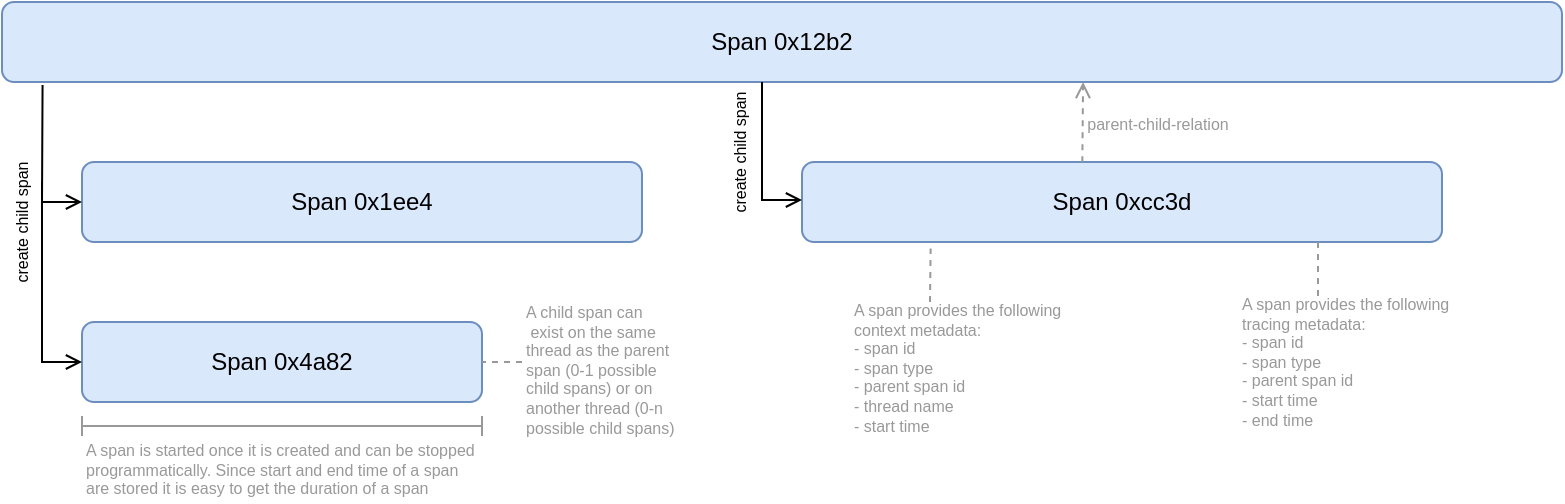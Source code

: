 <mxfile version="21.3.7">
  <diagram name="Seite-1" id="n-zzxeImCiMwwyzZX6F9">
    <mxGraphModel dx="1026" dy="614" grid="1" gridSize="10" guides="1" tooltips="1" connect="1" arrows="1" fold="1" page="1" pageScale="1" pageWidth="827" pageHeight="1169" math="0" shadow="0">
      <root>
        <mxCell id="0" />
        <mxCell id="1" parent="0" />
        <mxCell id="4hPN_xKUDlY_Exep0QY8-1" value="Span 0x12b2" style="rounded=1;whiteSpace=wrap;html=1;fillColor=#dae8fc;strokeColor=#6c8ebf;" vertex="1" parent="1">
          <mxGeometry x="40" y="10" width="780" height="40" as="geometry" />
        </mxCell>
        <mxCell id="4hPN_xKUDlY_Exep0QY8-2" value="Span 0x1ee4" style="rounded=1;whiteSpace=wrap;html=1;fillColor=#dae8fc;strokeColor=#6c8ebf;" vertex="1" parent="1">
          <mxGeometry x="80" y="90" width="280" height="40" as="geometry" />
        </mxCell>
        <mxCell id="4hPN_xKUDlY_Exep0QY8-3" value="Span 0x4a82" style="rounded=1;whiteSpace=wrap;html=1;fillColor=#dae8fc;strokeColor=#6c8ebf;" vertex="1" parent="1">
          <mxGeometry x="80" y="170" width="200" height="40" as="geometry" />
        </mxCell>
        <mxCell id="4hPN_xKUDlY_Exep0QY8-4" value="Span 0xcc3d" style="rounded=1;whiteSpace=wrap;html=1;fillColor=#dae8fc;strokeColor=#6c8ebf;" vertex="1" parent="1">
          <mxGeometry x="440" y="90" width="320" height="40" as="geometry" />
        </mxCell>
        <mxCell id="4hPN_xKUDlY_Exep0QY8-5" value="" style="endArrow=open;html=1;rounded=0;endFill=0;entryX=0;entryY=0.5;entryDx=0;entryDy=0;exitX=0.026;exitY=1.037;exitDx=0;exitDy=0;exitPerimeter=0;" edge="1" parent="1" source="4hPN_xKUDlY_Exep0QY8-1" target="4hPN_xKUDlY_Exep0QY8-2">
          <mxGeometry width="50" height="50" relative="1" as="geometry">
            <mxPoint x="50" y="60" as="sourcePoint" />
            <mxPoint x="50" y="60" as="targetPoint" />
            <Array as="points">
              <mxPoint x="60" y="110" />
            </Array>
          </mxGeometry>
        </mxCell>
        <mxCell id="4hPN_xKUDlY_Exep0QY8-6" value="" style="endArrow=open;html=1;rounded=0;endFill=0;entryX=0;entryY=0.5;entryDx=0;entryDy=0;exitX=0.026;exitY=1.037;exitDx=0;exitDy=0;exitPerimeter=0;" edge="1" parent="1" target="4hPN_xKUDlY_Exep0QY8-3">
          <mxGeometry width="50" height="50" relative="1" as="geometry">
            <mxPoint x="60" y="100" as="sourcePoint" />
            <mxPoint x="80" y="159" as="targetPoint" />
            <Array as="points">
              <mxPoint x="60" y="190" />
            </Array>
          </mxGeometry>
        </mxCell>
        <mxCell id="4hPN_xKUDlY_Exep0QY8-7" value="" style="endArrow=open;html=1;rounded=0;endFill=0;entryX=0;entryY=0.5;entryDx=0;entryDy=0;exitX=0.026;exitY=1.037;exitDx=0;exitDy=0;exitPerimeter=0;" edge="1" parent="1">
          <mxGeometry width="50" height="50" relative="1" as="geometry">
            <mxPoint x="420" y="50" as="sourcePoint" />
            <mxPoint x="440" y="109" as="targetPoint" />
            <Array as="points">
              <mxPoint x="420" y="109" />
            </Array>
          </mxGeometry>
        </mxCell>
        <mxCell id="4hPN_xKUDlY_Exep0QY8-8" value="&lt;font style=&quot;font-size: 8px;&quot;&gt;create child span&lt;/font&gt;" style="text;html=1;strokeColor=none;fillColor=none;align=center;verticalAlign=middle;whiteSpace=wrap;rounded=0;fontSize=8;fontFamily=Helvetica;rotation=270;" vertex="1" parent="1">
          <mxGeometry x="-5" y="110" width="110" height="20" as="geometry" />
        </mxCell>
        <mxCell id="4hPN_xKUDlY_Exep0QY8-9" value="&lt;font style=&quot;font-size: 8px;&quot;&gt;create child span&lt;/font&gt;" style="text;html=1;strokeColor=none;fillColor=none;align=center;verticalAlign=middle;whiteSpace=wrap;rounded=0;fontSize=8;fontFamily=Helvetica;rotation=270;" vertex="1" parent="1">
          <mxGeometry x="354" y="75" width="110" height="20" as="geometry" />
        </mxCell>
        <mxCell id="4hPN_xKUDlY_Exep0QY8-10" value="" style="endArrow=open;html=1;rounded=0;dashed=1;endFill=0;strokeColor=#999999;entryX=0.693;entryY=1;entryDx=0;entryDy=0;entryPerimeter=0;exitX=0.438;exitY=0.002;exitDx=0;exitDy=0;exitPerimeter=0;" edge="1" parent="1" source="4hPN_xKUDlY_Exep0QY8-4" target="4hPN_xKUDlY_Exep0QY8-1">
          <mxGeometry width="50" height="50" relative="1" as="geometry">
            <mxPoint x="599.66" y="90" as="sourcePoint" />
            <mxPoint x="580" y="70" as="targetPoint" />
          </mxGeometry>
        </mxCell>
        <mxCell id="4hPN_xKUDlY_Exep0QY8-11" value="parent-child-relation" style="text;html=1;strokeColor=none;fillColor=none;align=center;verticalAlign=middle;whiteSpace=wrap;rounded=0;fontColor=#999999;fontSize=8;" vertex="1" parent="1">
          <mxGeometry x="578" y="56" width="80" height="30" as="geometry" />
        </mxCell>
        <mxCell id="4hPN_xKUDlY_Exep0QY8-12" value="A child span can &amp;nbsp;exist on the same thread as the parent span (0-1 possible child spans) or on another thread (0-n possible child spans)" style="text;html=1;strokeColor=none;fillColor=none;align=left;verticalAlign=top;whiteSpace=wrap;rounded=0;fontColor=#999999;fontSize=8;" vertex="1" parent="1">
          <mxGeometry x="300" y="154" width="80" height="30" as="geometry" />
        </mxCell>
        <mxCell id="4hPN_xKUDlY_Exep0QY8-14" value="" style="endArrow=none;html=1;rounded=0;dashed=1;endFill=0;strokeColor=#999999;entryX=1;entryY=0.5;entryDx=0;entryDy=0;" edge="1" parent="1" target="4hPN_xKUDlY_Exep0QY8-3">
          <mxGeometry width="50" height="50" relative="1" as="geometry">
            <mxPoint x="300" y="190" as="sourcePoint" />
            <mxPoint x="430" y="200" as="targetPoint" />
          </mxGeometry>
        </mxCell>
        <mxCell id="4hPN_xKUDlY_Exep0QY8-15" value="A span provides the following context metadata:&lt;br&gt;- span id&lt;br&gt;- span type&lt;br&gt;- parent span id&lt;br&gt;- thread name&lt;br&gt;- start time" style="text;html=1;strokeColor=none;fillColor=none;align=left;verticalAlign=top;whiteSpace=wrap;rounded=0;fontColor=#999999;fontSize=8;" vertex="1" parent="1">
          <mxGeometry x="464" y="153" width="120" height="70" as="geometry" />
        </mxCell>
        <mxCell id="4hPN_xKUDlY_Exep0QY8-16" value="" style="endArrow=none;html=1;rounded=0;dashed=1;endFill=0;strokeColor=#999999;entryX=0.201;entryY=1.081;entryDx=0;entryDy=0;entryPerimeter=0;" edge="1" parent="1" target="4hPN_xKUDlY_Exep0QY8-4">
          <mxGeometry width="50" height="50" relative="1" as="geometry">
            <mxPoint x="504" y="160" as="sourcePoint" />
            <mxPoint x="290" y="200" as="targetPoint" />
          </mxGeometry>
        </mxCell>
        <mxCell id="4hPN_xKUDlY_Exep0QY8-17" value="A span provides the following tracing metadata:&lt;br&gt;- span id&lt;br&gt;- span type&lt;br&gt;- parent span id&lt;br&gt;- start time&lt;br&gt;- end time" style="text;html=1;strokeColor=none;fillColor=none;align=left;verticalAlign=top;whiteSpace=wrap;rounded=0;fontColor=#999999;fontSize=8;" vertex="1" parent="1">
          <mxGeometry x="658" y="150" width="120" height="70" as="geometry" />
        </mxCell>
        <mxCell id="4hPN_xKUDlY_Exep0QY8-18" value="" style="endArrow=none;html=1;rounded=0;dashed=1;endFill=0;strokeColor=#999999;entryX=0.201;entryY=1.081;entryDx=0;entryDy=0;entryPerimeter=0;" edge="1" parent="1">
          <mxGeometry width="50" height="50" relative="1" as="geometry">
            <mxPoint x="698" y="157" as="sourcePoint" />
            <mxPoint x="698" y="130" as="targetPoint" />
          </mxGeometry>
        </mxCell>
        <mxCell id="4hPN_xKUDlY_Exep0QY8-19" value="A span is started once it is created and can be stopped programmatically. Since start and end time of a span are stored it is easy to get the duration of a span" style="text;html=1;strokeColor=none;fillColor=none;align=left;verticalAlign=top;whiteSpace=wrap;rounded=0;fontColor=#999999;fontSize=8;" vertex="1" parent="1">
          <mxGeometry x="80" y="223" width="200" height="37" as="geometry" />
        </mxCell>
        <mxCell id="4hPN_xKUDlY_Exep0QY8-20" value="" style="endArrow=none;html=1;rounded=0;endFill=0;strokeColor=#999999;" edge="1" parent="1">
          <mxGeometry width="50" height="50" relative="1" as="geometry">
            <mxPoint x="80" y="227" as="sourcePoint" />
            <mxPoint x="80" y="217" as="targetPoint" />
          </mxGeometry>
        </mxCell>
        <mxCell id="4hPN_xKUDlY_Exep0QY8-21" value="" style="endArrow=none;html=1;rounded=0;endFill=0;strokeColor=#999999;" edge="1" parent="1">
          <mxGeometry width="50" height="50" relative="1" as="geometry">
            <mxPoint x="280" y="227" as="sourcePoint" />
            <mxPoint x="280" y="217" as="targetPoint" />
          </mxGeometry>
        </mxCell>
        <mxCell id="4hPN_xKUDlY_Exep0QY8-22" value="" style="endArrow=none;html=1;rounded=0;endFill=0;strokeColor=#999999;" edge="1" parent="1">
          <mxGeometry width="50" height="50" relative="1" as="geometry">
            <mxPoint x="80" y="222" as="sourcePoint" />
            <mxPoint x="280" y="222" as="targetPoint" />
          </mxGeometry>
        </mxCell>
      </root>
    </mxGraphModel>
  </diagram>
</mxfile>
